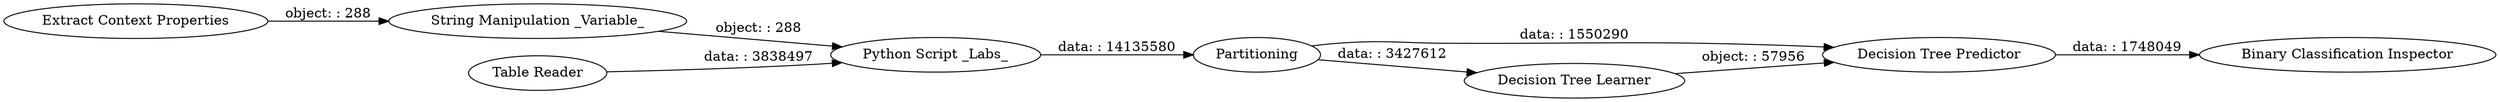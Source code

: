 digraph {
	"3199636488368668609_1088" [label=Partitioning]
	"3199636488368668609_23" [label="String Manipulation _Variable_"]
	"3199636488368668609_1091" [label="Extract Context Properties"]
	"3199636488368668609_1092" [label="Table Reader"]
	"3199636488368668609_1086" [label="Decision Tree Predictor"]
	"3199636488368668609_1089" [label="Binary Classification Inspector"]
	"3199636488368668609_6" [label="Decision Tree Learner"]
	"3199636488368668609_1090" [label="Python Script _Labs_"]
	"3199636488368668609_1092" -> "3199636488368668609_1090" [label="data: : 3838497"]
	"3199636488368668609_23" -> "3199636488368668609_1090" [label="object: : 288"]
	"3199636488368668609_1088" -> "3199636488368668609_1086" [label="data: : 1550290"]
	"3199636488368668609_6" -> "3199636488368668609_1086" [label="object: : 57956"]
	"3199636488368668609_1088" -> "3199636488368668609_6" [label="data: : 3427612"]
	"3199636488368668609_1091" -> "3199636488368668609_23" [label="object: : 288"]
	"3199636488368668609_1090" -> "3199636488368668609_1088" [label="data: : 14135580"]
	"3199636488368668609_1086" -> "3199636488368668609_1089" [label="data: : 1748049"]
	rankdir=LR
}
